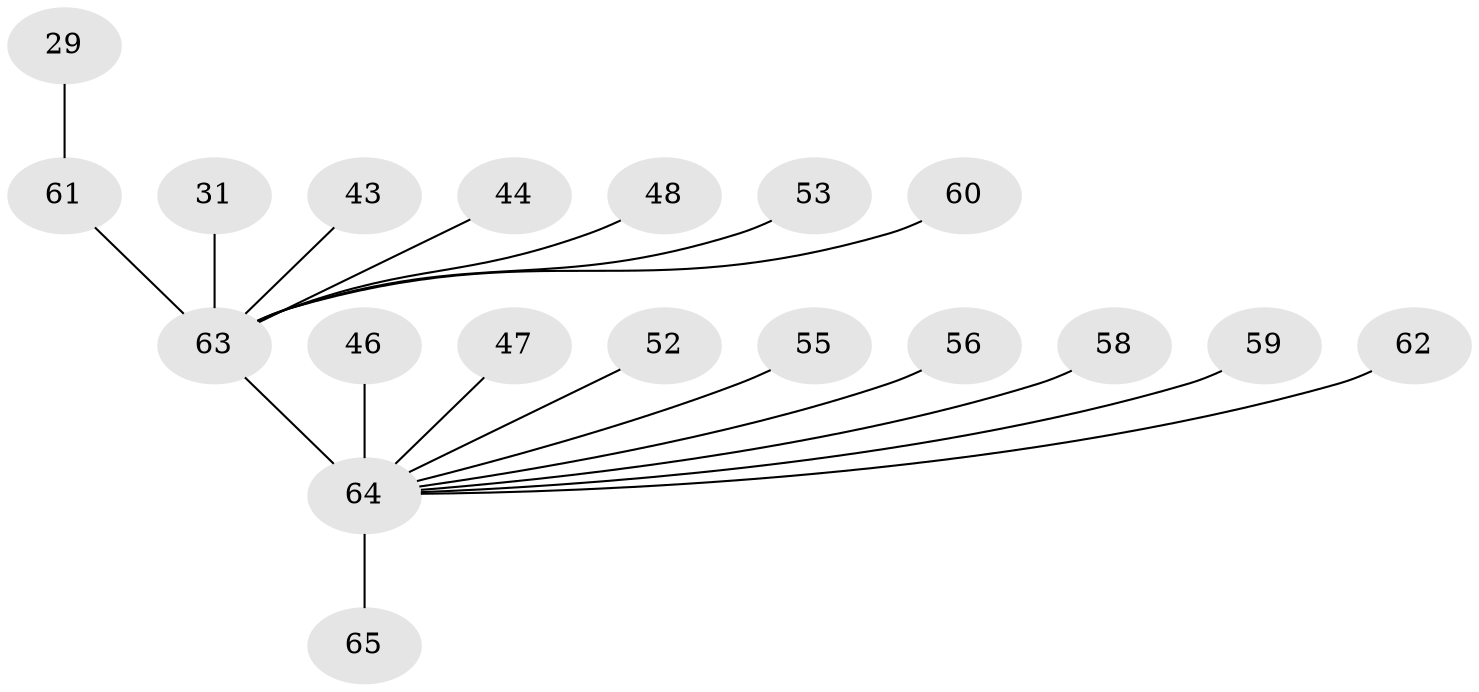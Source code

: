// original degree distribution, {4: 0.09230769230769231, 6: 0.046153846153846156, 7: 0.03076923076923077, 10: 0.03076923076923077, 2: 0.12307692307692308, 5: 0.03076923076923077, 9: 0.015384615384615385, 1: 0.5846153846153846, 3: 0.046153846153846156}
// Generated by graph-tools (version 1.1) at 2025/58/03/04/25 21:58:42]
// undirected, 19 vertices, 18 edges
graph export_dot {
graph [start="1"]
  node [color=gray90,style=filled];
  29;
  31;
  43;
  44;
  46;
  47;
  48 [super="+16+18+45"];
  52;
  53 [super="+40"];
  55;
  56;
  58;
  59;
  60 [super="+57"];
  61 [super="+24+51+9"];
  62;
  63 [super="+54+15+8+50"];
  64 [super="+32+34+36+37+42"];
  65;
  29 -- 61;
  31 -- 63;
  43 -- 63;
  44 -- 63;
  46 -- 64;
  47 -- 64;
  48 -- 63 [weight=3];
  52 -- 64;
  53 -- 63;
  55 -- 64;
  56 -- 64;
  58 -- 64;
  59 -- 64;
  60 -- 63;
  61 -- 63 [weight=7];
  62 -- 64;
  63 -- 64 [weight=7];
  64 -- 65;
}
